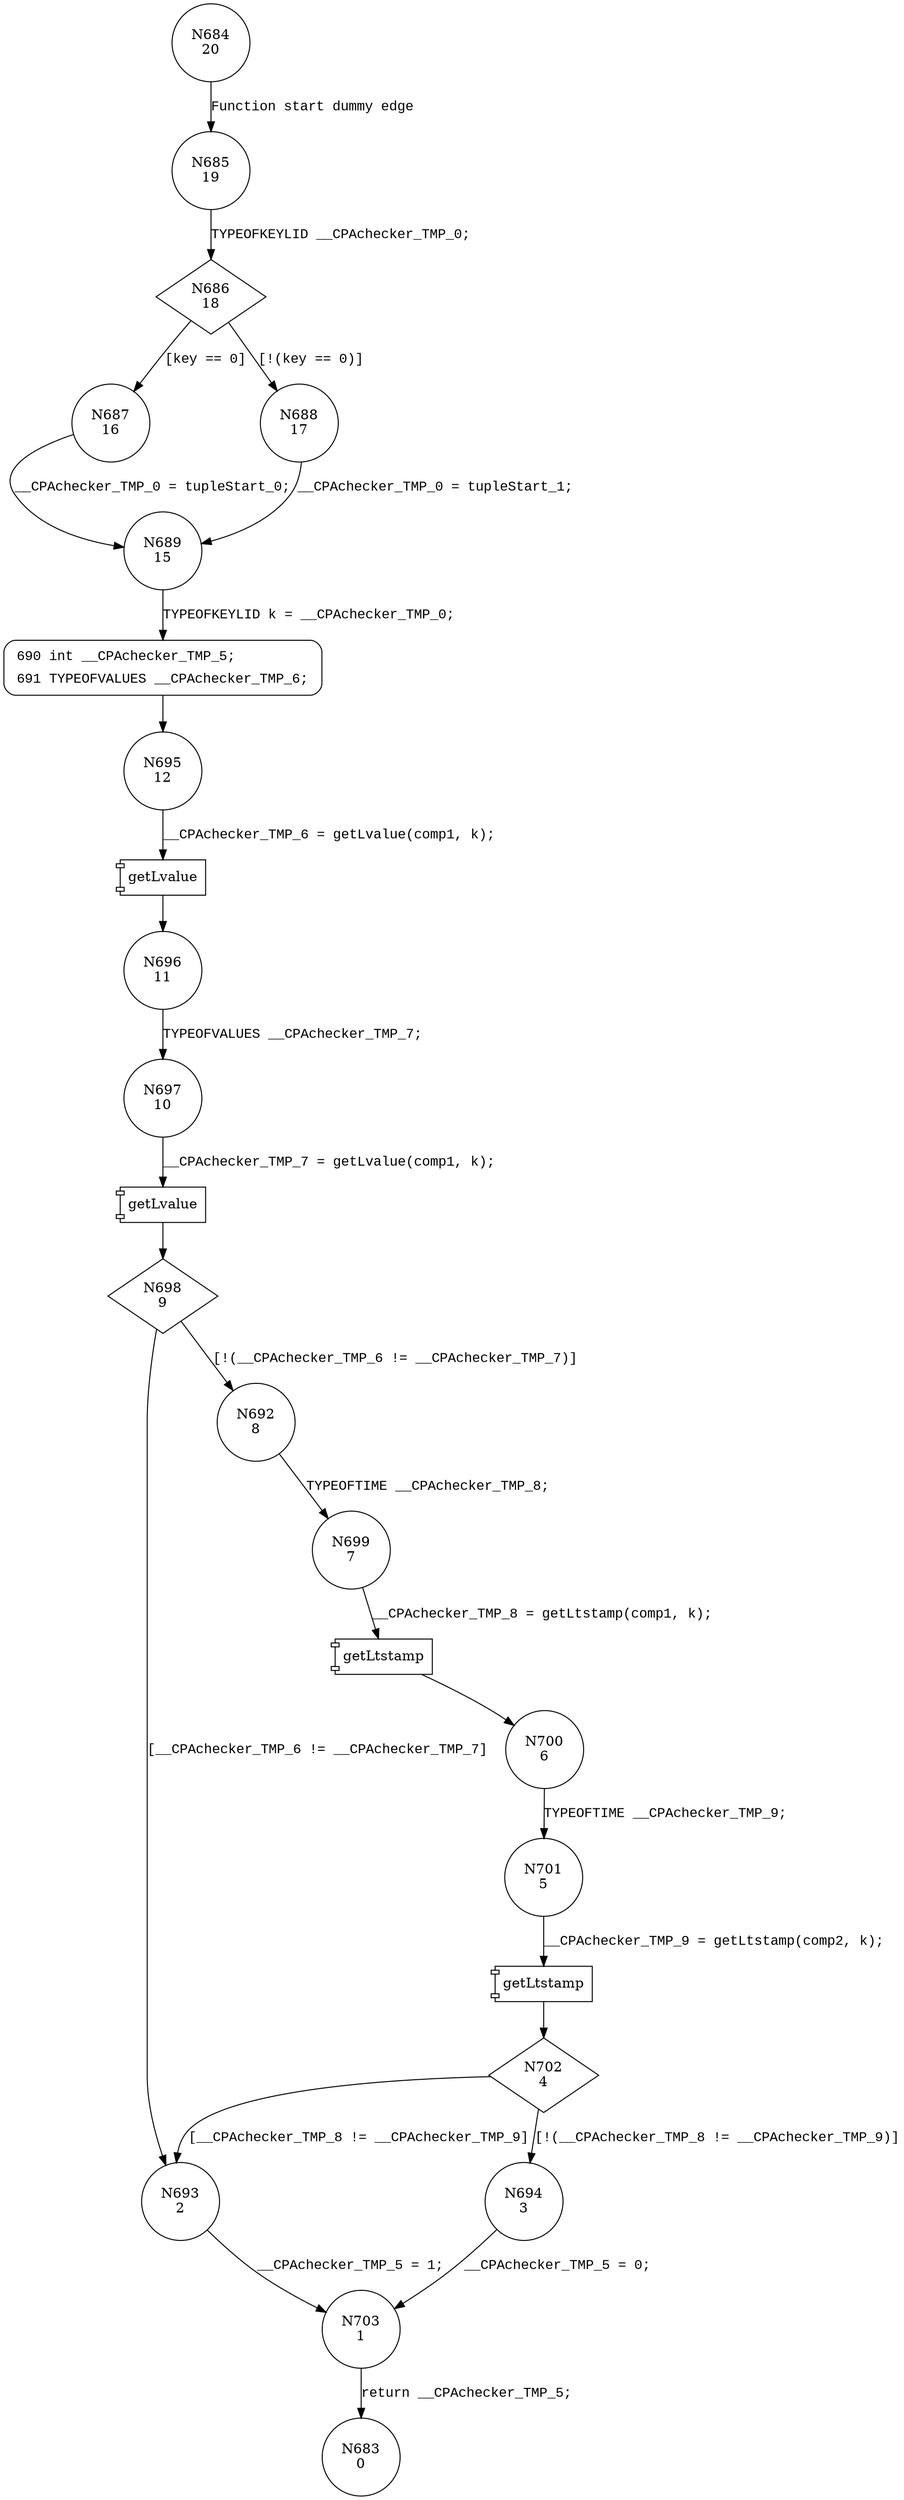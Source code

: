 digraph differentLstig {
684 [shape="circle" label="N684\n20"]
685 [shape="circle" label="N685\n19"]
686 [shape="diamond" label="N686\n18"]
687 [shape="circle" label="N687\n16"]
688 [shape="circle" label="N688\n17"]
689 [shape="circle" label="N689\n15"]
690 [shape="circle" label="N690\n14"]
695 [shape="circle" label="N695\n12"]
696 [shape="circle" label="N696\n11"]
697 [shape="circle" label="N697\n10"]
698 [shape="diamond" label="N698\n9"]
693 [shape="circle" label="N693\n2"]
692 [shape="circle" label="N692\n8"]
699 [shape="circle" label="N699\n7"]
700 [shape="circle" label="N700\n6"]
701 [shape="circle" label="N701\n5"]
702 [shape="diamond" label="N702\n4"]
694 [shape="circle" label="N694\n3"]
703 [shape="circle" label="N703\n1"]
683 [shape="circle" label="N683\n0"]
690 [style="filled,bold" penwidth="1" fillcolor="white" fontname="Courier New" shape="Mrecord" label=<<table border="0" cellborder="0" cellpadding="3" bgcolor="white"><tr><td align="right">690</td><td align="left">int __CPAchecker_TMP_5;</td></tr><tr><td align="right">691</td><td align="left">TYPEOFVALUES __CPAchecker_TMP_6;</td></tr></table>>]
690 -> 695[label=""]
684 -> 685 [label="Function start dummy edge" fontname="Courier New"]
686 -> 687 [label="[key == 0]" fontname="Courier New"]
686 -> 688 [label="[!(key == 0)]" fontname="Courier New"]
689 -> 690 [label="TYPEOFKEYLID k = __CPAchecker_TMP_0;" fontname="Courier New"]
100116 [shape="component" label="getLvalue"]
695 -> 100116 [label="__CPAchecker_TMP_6 = getLvalue(comp1, k);" fontname="Courier New"]
100116 -> 696 [label="" fontname="Courier New"]
100117 [shape="component" label="getLvalue"]
697 -> 100117 [label="__CPAchecker_TMP_7 = getLvalue(comp1, k);" fontname="Courier New"]
100117 -> 698 [label="" fontname="Courier New"]
698 -> 693 [label="[__CPAchecker_TMP_6 != __CPAchecker_TMP_7]" fontname="Courier New"]
698 -> 692 [label="[!(__CPAchecker_TMP_6 != __CPAchecker_TMP_7)]" fontname="Courier New"]
100118 [shape="component" label="getLtstamp"]
699 -> 100118 [label="__CPAchecker_TMP_8 = getLtstamp(comp1, k);" fontname="Courier New"]
100118 -> 700 [label="" fontname="Courier New"]
100119 [shape="component" label="getLtstamp"]
701 -> 100119 [label="__CPAchecker_TMP_9 = getLtstamp(comp2, k);" fontname="Courier New"]
100119 -> 702 [label="" fontname="Courier New"]
702 -> 693 [label="[__CPAchecker_TMP_8 != __CPAchecker_TMP_9]" fontname="Courier New"]
702 -> 694 [label="[!(__CPAchecker_TMP_8 != __CPAchecker_TMP_9)]" fontname="Courier New"]
703 -> 683 [label="return __CPAchecker_TMP_5;" fontname="Courier New"]
693 -> 703 [label="__CPAchecker_TMP_5 = 1;" fontname="Courier New"]
685 -> 686 [label="TYPEOFKEYLID __CPAchecker_TMP_0;" fontname="Courier New"]
688 -> 689 [label="__CPAchecker_TMP_0 = tupleStart_1;" fontname="Courier New"]
696 -> 697 [label="TYPEOFVALUES __CPAchecker_TMP_7;" fontname="Courier New"]
692 -> 699 [label="TYPEOFTIME __CPAchecker_TMP_8;" fontname="Courier New"]
700 -> 701 [label="TYPEOFTIME __CPAchecker_TMP_9;" fontname="Courier New"]
694 -> 703 [label="__CPAchecker_TMP_5 = 0;" fontname="Courier New"]
687 -> 689 [label="__CPAchecker_TMP_0 = tupleStart_0;" fontname="Courier New"]
}
